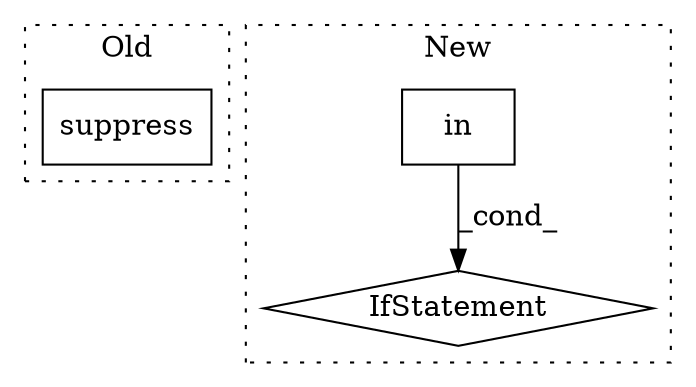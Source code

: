 digraph G {
subgraph cluster0 {
1 [label="suppress" a="32" s="7704,7721" l="9,1" shape="box"];
label = "Old";
style="dotted";
}
subgraph cluster1 {
2 [label="in" a="105" s="7809" l="31" shape="box"];
3 [label="IfStatement" a="25" s="7801,7840" l="8,2" shape="diamond"];
label = "New";
style="dotted";
}
2 -> 3 [label="_cond_"];
}